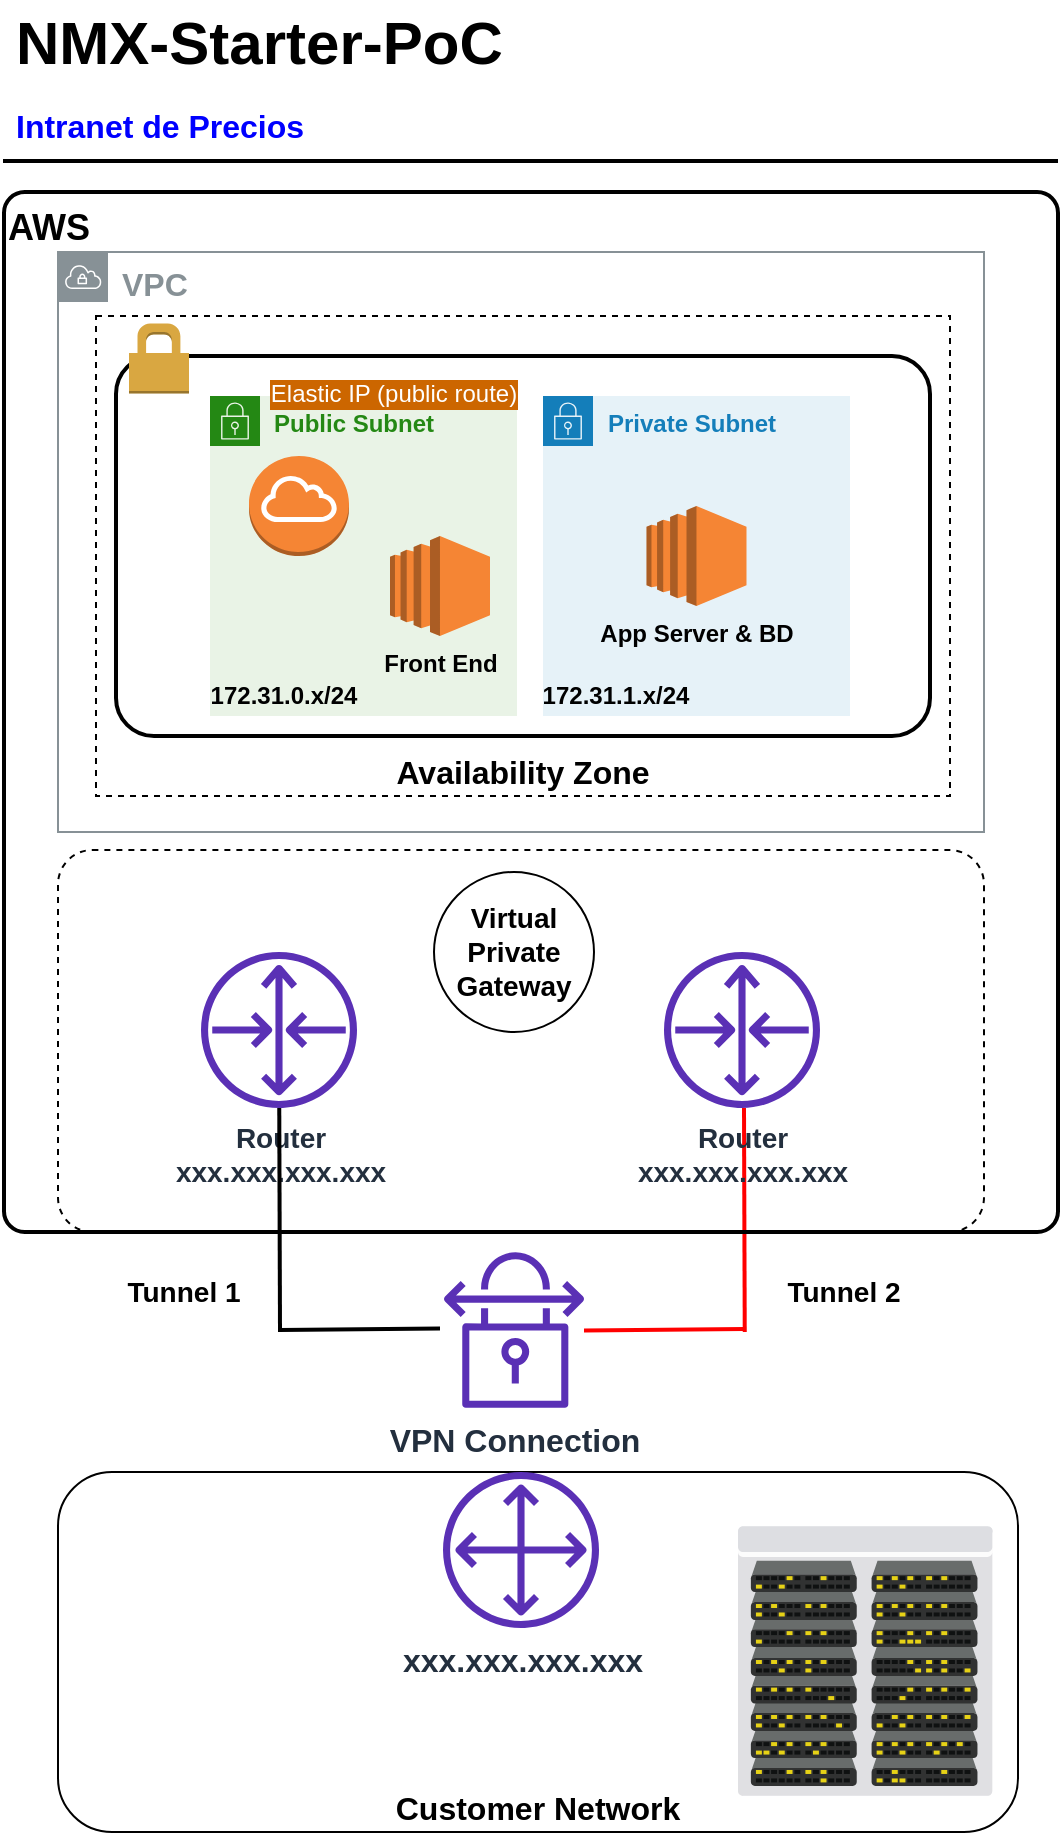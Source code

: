 <mxfile version="13.6.2" type="device"><diagram id="Ht1M8jgEwFfnCIfOTk4-" name="Page-1"><mxGraphModel dx="741" dy="501" grid="1" gridSize="10" guides="1" tooltips="1" connect="1" arrows="1" fold="1" page="1" pageScale="1" pageWidth="1400" pageHeight="2000" math="0" shadow="0"><root><mxCell id="0"/><mxCell id="1" parent="0"/><mxCell id="3jy3yB1aXVWg1WfaucLL-29" value="" style="endArrow=none;html=1;strokeWidth=2;strokeColor=#FF0000;fontSize=11;" parent="1" edge="1"><mxGeometry width="50" height="50" relative="1" as="geometry"><mxPoint x="423.37" y="730" as="sourcePoint"/><mxPoint x="422.999" y="618" as="targetPoint"/></mxGeometry></mxCell><mxCell id="3jy3yB1aXVWg1WfaucLL-30" value="AWS" style="rounded=1;arcSize=2;fillColor=none;gradientColor=none;strokeWidth=2;fontStyle=1;verticalAlign=top;align=left;fontSize=18;" parent="1" vertex="1"><mxGeometry x="53" y="160" width="527" height="520" as="geometry"/></mxCell><mxCell id="3jy3yB1aXVWg1WfaucLL-1" value="&lt;font style=&quot;font-size: 16px&quot;&gt;&lt;b&gt;VPC&lt;/b&gt;&lt;/font&gt;" style="outlineConnect=0;gradientColor=none;html=1;whiteSpace=wrap;fontSize=12;fontStyle=0;shape=mxgraph.aws4.group;grIcon=mxgraph.aws4.group_vpc;strokeColor=#879196;fillColor=none;verticalAlign=top;align=left;spacingLeft=30;fontColor=#879196;dashed=0;" parent="1" vertex="1"><mxGeometry x="80" y="190" width="463" height="290" as="geometry"/></mxCell><mxCell id="3jy3yB1aXVWg1WfaucLL-7" value="&lt;b&gt;&lt;font style=&quot;font-size: 16px&quot;&gt;Availability Zone&lt;/font&gt;&lt;/b&gt;" style="rounded=0;whiteSpace=wrap;html=1;fillColor=none;dashed=1;verticalAlign=bottom;" parent="1" vertex="1"><mxGeometry x="99" y="222" width="427" height="240" as="geometry"/></mxCell><mxCell id="3jy3yB1aXVWg1WfaucLL-14" value="" style="rounded=1;whiteSpace=wrap;html=1;dashed=1;fillColor=none;arcSize=9;" parent="1" vertex="1"><mxGeometry x="80" y="489" width="463" height="191" as="geometry"/></mxCell><mxCell id="-QjtrjUzRDEMRZ5MF8oH-47" value="NMX-Starter-PoC" style="text;html=1;resizable=0;points=[];autosize=1;align=left;verticalAlign=top;spacingTop=-4;fontSize=30;fontStyle=1" parent="1" vertex="1"><mxGeometry x="56.5" y="64.5" width="260" height="40" as="geometry"/></mxCell><mxCell id="-QjtrjUzRDEMRZ5MF8oH-48" value="Intranet de Precios" style="text;html=1;resizable=0;points=[];autosize=1;align=left;verticalAlign=top;spacingTop=-4;fontSize=16;fontColor=#0000FF;fontStyle=1" parent="1" vertex="1"><mxGeometry x="56.5" y="114.5" width="160" height="20" as="geometry"/></mxCell><mxCell id="SCVMTBWpLvtzJIhz15lM-1" value="" style="line;strokeWidth=2;html=1;fontSize=14;" parent="1" vertex="1"><mxGeometry x="52.5" y="139.5" width="527.5" height="10" as="geometry"/></mxCell><mxCell id="3jy3yB1aXVWg1WfaucLL-11" value="&lt;b style=&quot;font-size: 14px&quot;&gt;Router&lt;br&gt;xxx.xxx.xxx.xxx&lt;br&gt;&lt;/b&gt;" style="outlineConnect=0;fontColor=#232F3E;gradientColor=none;fillColor=#5A30B5;strokeColor=none;dashed=0;verticalLabelPosition=bottom;verticalAlign=top;align=center;html=1;fontSize=12;fontStyle=0;aspect=fixed;pointerEvents=1;shape=mxgraph.aws4.router;" parent="1" vertex="1"><mxGeometry x="151.5" y="540" width="78" height="78" as="geometry"/></mxCell><mxCell id="3jy3yB1aXVWg1WfaucLL-12" value="&lt;b style=&quot;font-size: 14px&quot;&gt;Router&lt;br&gt;xxx.xxx.xxx.xxx&lt;br&gt;&lt;/b&gt;" style="outlineConnect=0;fontColor=#232F3E;gradientColor=none;fillColor=#5A30B5;strokeColor=none;dashed=0;verticalLabelPosition=bottom;verticalAlign=top;align=center;html=1;fontSize=12;fontStyle=0;aspect=fixed;pointerEvents=1;shape=mxgraph.aws4.router;" parent="1" vertex="1"><mxGeometry x="383" y="540" width="78" height="78" as="geometry"/></mxCell><mxCell id="3jy3yB1aXVWg1WfaucLL-15" value="&lt;b style=&quot;font-size: 14px;&quot;&gt;Virtual Private Gateway&lt;/b&gt;" style="ellipse;whiteSpace=wrap;html=1;aspect=fixed;fillColor=none;fontSize=14;" parent="1" vertex="1"><mxGeometry x="268" y="500" width="80" height="80" as="geometry"/></mxCell><mxCell id="3jy3yB1aXVWg1WfaucLL-19" value="" style="endArrow=none;html=1;strokeWidth=2;" parent="1" target="3jy3yB1aXVWg1WfaucLL-11" edge="1"><mxGeometry width="50" height="50" relative="1" as="geometry"><mxPoint x="191" y="730" as="sourcePoint"/><mxPoint x="683" y="650" as="targetPoint"/></mxGeometry></mxCell><mxCell id="3jy3yB1aXVWg1WfaucLL-22" value="&lt;font style=&quot;font-size: 16px&quot;&gt;&lt;b&gt;VPN Connection&lt;/b&gt;&lt;/font&gt;" style="outlineConnect=0;fontColor=#232F3E;gradientColor=none;fillColor=#5A30B5;strokeColor=none;dashed=0;verticalLabelPosition=bottom;verticalAlign=top;align=center;html=1;fontSize=12;fontStyle=0;aspect=fixed;pointerEvents=1;shape=mxgraph.aws4.vpn_connection;" parent="1" vertex="1"><mxGeometry x="273" y="690" width="70" height="78" as="geometry"/></mxCell><mxCell id="3jy3yB1aXVWg1WfaucLL-23" value="" style="endArrow=none;html=1;strokeWidth=2;" parent="1" edge="1"><mxGeometry width="50" height="50" relative="1" as="geometry"><mxPoint x="191" y="729" as="sourcePoint"/><mxPoint x="271" y="728.304" as="targetPoint"/></mxGeometry></mxCell><mxCell id="3jy3yB1aXVWg1WfaucLL-28" value="" style="endArrow=none;html=1;strokeWidth=2;strokeColor=#FF0000;" parent="1" edge="1"><mxGeometry width="50" height="50" relative="1" as="geometry"><mxPoint x="343" y="729.2" as="sourcePoint"/><mxPoint x="423" y="728.504" as="targetPoint"/></mxGeometry></mxCell><mxCell id="3jy3yB1aXVWg1WfaucLL-31" value="&lt;font style=&quot;font-size: 14px;&quot;&gt;Tunnel 1&lt;/font&gt;" style="text;html=1;strokeColor=none;fillColor=none;align=center;verticalAlign=middle;whiteSpace=wrap;rounded=0;fontSize=14;fontStyle=1" parent="1" vertex="1"><mxGeometry x="103" y="700" width="80" height="20" as="geometry"/></mxCell><mxCell id="3jy3yB1aXVWg1WfaucLL-34" value="&lt;font style=&quot;font-size: 14px&quot;&gt;Tunnel 2&lt;/font&gt;" style="text;html=1;strokeColor=none;fillColor=none;align=center;verticalAlign=middle;whiteSpace=wrap;rounded=0;fontSize=14;fontStyle=1" parent="1" vertex="1"><mxGeometry x="433" y="700" width="80" height="20" as="geometry"/></mxCell><mxCell id="3jy3yB1aXVWg1WfaucLL-36" value="&lt;b&gt;&lt;font style=&quot;font-size: 16px&quot;&gt;Customer Network&lt;/font&gt;&lt;/b&gt;" style="rounded=1;whiteSpace=wrap;html=1;fillColor=none;fontSize=14;align=center;verticalAlign=bottom;" parent="1" vertex="1"><mxGeometry x="80" y="800" width="480" height="180" as="geometry"/></mxCell><mxCell id="3jy3yB1aXVWg1WfaucLL-37" value="&lt;b&gt;&lt;font style=&quot;font-size: 16px&quot;&gt;xxx.xxx.xxx.xxx&lt;/font&gt;&lt;/b&gt;" style="outlineConnect=0;fontColor=#232F3E;gradientColor=none;fillColor=#5A30B5;strokeColor=none;dashed=0;verticalLabelPosition=bottom;verticalAlign=top;align=center;html=1;fontSize=12;fontStyle=0;aspect=fixed;pointerEvents=1;shape=mxgraph.aws4.customer_gateway;" parent="1" vertex="1"><mxGeometry x="272.5" y="800" width="78" height="78" as="geometry"/></mxCell><mxCell id="3jy3yB1aXVWg1WfaucLL-38" value="" style="verticalLabelPosition=bottom;aspect=fixed;html=1;verticalAlign=top;strokeColor=none;align=center;outlineConnect=0;shape=mxgraph.citrix.datacenter;fillColor=none;fontSize=16;" parent="1" vertex="1"><mxGeometry x="420" y="827" width="127.5" height="135" as="geometry"/></mxCell><mxCell id="3jy3yB1aXVWg1WfaucLL-3" value="" style="rounded=1;arcSize=10;dashed=0;fillColor=none;gradientColor=none;strokeWidth=2;" parent="1" vertex="1"><mxGeometry x="109" y="242" width="407" height="190" as="geometry"/></mxCell><mxCell id="3jy3yB1aXVWg1WfaucLL-4" value="" style="dashed=0;html=1;shape=mxgraph.aws3.permissions;fillColor=#D9A741;gradientColor=none;dashed=0;" parent="1" vertex="1"><mxGeometry x="115.5" y="225.75" width="30" height="35" as="geometry"/></mxCell><mxCell id="rA8NwXWhiP16Hsea_wzj-3" value="Public Subnet" style="points=[[0,0],[0.25,0],[0.5,0],[0.75,0],[1,0],[1,0.25],[1,0.5],[1,0.75],[1,1],[0.75,1],[0.5,1],[0.25,1],[0,1],[0,0.75],[0,0.5],[0,0.25]];outlineConnect=0;gradientColor=none;html=1;whiteSpace=wrap;fontSize=12;fontStyle=1;shape=mxgraph.aws4.group;grIcon=mxgraph.aws4.group_security_group;grStroke=0;strokeColor=#248814;fillColor=#E9F3E6;verticalAlign=top;align=left;spacingLeft=30;fontColor=#248814;dashed=0;" vertex="1" parent="1"><mxGeometry x="156" y="262" width="153.5" height="160" as="geometry"/></mxCell><mxCell id="rA8NwXWhiP16Hsea_wzj-1" value="Front End" style="outlineConnect=0;dashed=0;verticalLabelPosition=bottom;verticalAlign=top;align=center;html=1;shape=mxgraph.aws3.ec2;fillColor=#F58534;gradientColor=none;fontStyle=1" vertex="1" parent="1"><mxGeometry x="246" y="332" width="50" height="50" as="geometry"/></mxCell><mxCell id="rA8NwXWhiP16Hsea_wzj-5" value="Private Subnet" style="points=[[0,0],[0.25,0],[0.5,0],[0.75,0],[1,0],[1,0.25],[1,0.5],[1,0.75],[1,1],[0.75,1],[0.5,1],[0.25,1],[0,1],[0,0.75],[0,0.5],[0,0.25]];outlineConnect=0;gradientColor=none;html=1;whiteSpace=wrap;fontSize=12;fontStyle=1;shape=mxgraph.aws4.group;grIcon=mxgraph.aws4.group_security_group;grStroke=0;strokeColor=#147EBA;fillColor=#E6F2F8;verticalAlign=top;align=left;spacingLeft=30;fontColor=#147EBA;dashed=0;" vertex="1" parent="1"><mxGeometry x="322.5" y="262" width="153.5" height="160" as="geometry"/></mxCell><mxCell id="rA8NwXWhiP16Hsea_wzj-2" value="App Server &amp;amp; BD" style="outlineConnect=0;dashed=0;verticalLabelPosition=bottom;verticalAlign=top;align=center;html=1;shape=mxgraph.aws3.ec2;fillColor=#F58534;gradientColor=none;fontStyle=1" vertex="1" parent="1"><mxGeometry x="374.25" y="317" width="50" height="50" as="geometry"/></mxCell><mxCell id="rA8NwXWhiP16Hsea_wzj-9" value="" style="outlineConnect=0;dashed=0;verticalLabelPosition=bottom;verticalAlign=top;align=center;html=1;shape=mxgraph.aws3.internet_gateway;fillColor=#F58534;gradientColor=none;" vertex="1" parent="1"><mxGeometry x="175.5" y="292" width="50" height="50" as="geometry"/></mxCell><mxCell id="rA8NwXWhiP16Hsea_wzj-10" value="Elastic IP (public route)" style="text;html=1;strokeColor=none;fillColor=none;align=center;verticalAlign=middle;whiteSpace=wrap;rounded=0;labelBackgroundColor=#CC6600;fontColor=#FFFFFF;fontStyle=0" vertex="1" parent="1"><mxGeometry x="182.5" y="241" width="130" height="40" as="geometry"/></mxCell><mxCell id="rA8NwXWhiP16Hsea_wzj-11" value="&lt;font&gt;172.31.0.x/24&lt;/font&gt;" style="text;html=1;strokeColor=none;fillColor=none;align=center;verticalAlign=middle;whiteSpace=wrap;rounded=0;labelBackgroundColor=none;fontStyle=1" vertex="1" parent="1"><mxGeometry x="172.5" y="402" width="40" height="20" as="geometry"/></mxCell><mxCell id="rA8NwXWhiP16Hsea_wzj-12" value="&lt;font&gt;172.31.1.x/24&lt;/font&gt;" style="text;html=1;strokeColor=none;fillColor=none;align=center;verticalAlign=middle;whiteSpace=wrap;rounded=0;labelBackgroundColor=none;fontStyle=1" vertex="1" parent="1"><mxGeometry x="339" y="402" width="40" height="20" as="geometry"/></mxCell></root></mxGraphModel></diagram></mxfile>